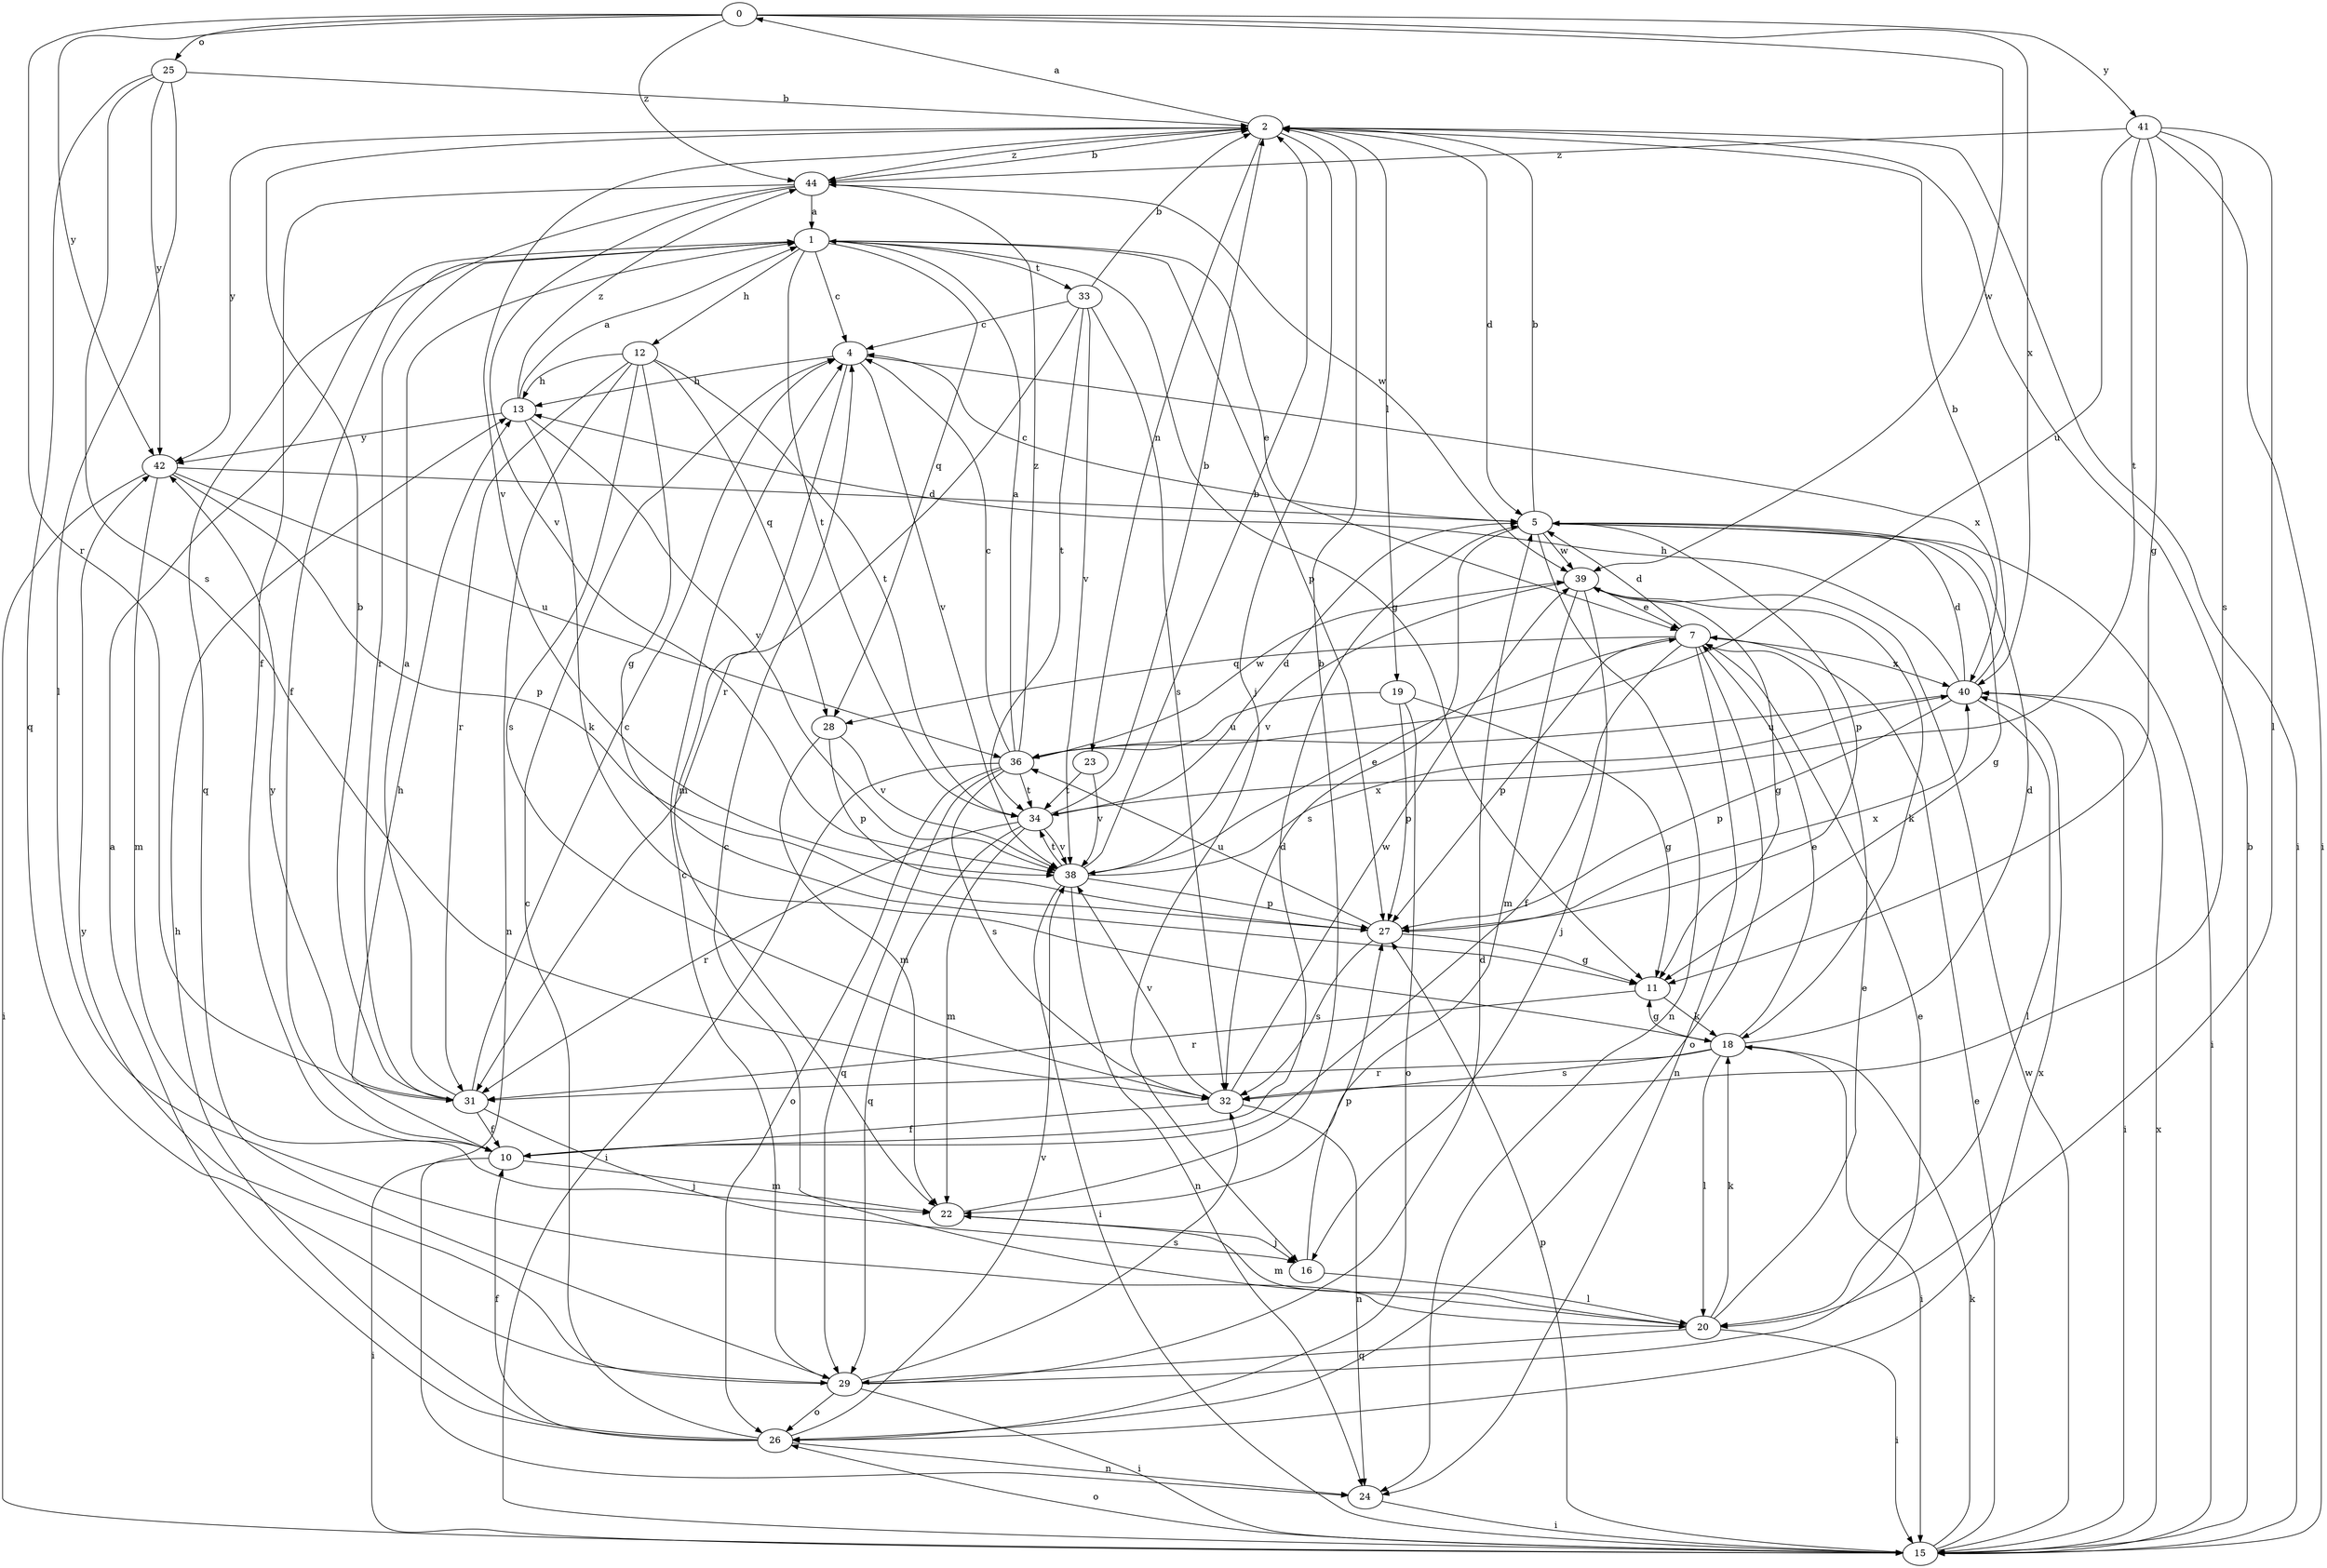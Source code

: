 strict digraph  {
0;
1;
2;
4;
5;
7;
10;
11;
12;
13;
15;
16;
18;
19;
20;
22;
23;
24;
25;
26;
27;
28;
29;
31;
32;
33;
34;
36;
38;
39;
40;
41;
42;
44;
0 -> 25  [label=o];
0 -> 31  [label=r];
0 -> 39  [label=w];
0 -> 40  [label=x];
0 -> 41  [label=y];
0 -> 42  [label=y];
0 -> 44  [label=z];
1 -> 4  [label=c];
1 -> 7  [label=e];
1 -> 10  [label=f];
1 -> 11  [label=g];
1 -> 12  [label=h];
1 -> 27  [label=p];
1 -> 28  [label=q];
1 -> 31  [label=r];
1 -> 33  [label=t];
1 -> 34  [label=t];
2 -> 0  [label=a];
2 -> 5  [label=d];
2 -> 15  [label=i];
2 -> 16  [label=j];
2 -> 19  [label=l];
2 -> 23  [label=n];
2 -> 38  [label=v];
2 -> 42  [label=y];
2 -> 44  [label=z];
4 -> 13  [label=h];
4 -> 22  [label=m];
4 -> 38  [label=v];
4 -> 40  [label=x];
5 -> 2  [label=b];
5 -> 4  [label=c];
5 -> 11  [label=g];
5 -> 15  [label=i];
5 -> 24  [label=n];
5 -> 27  [label=p];
5 -> 32  [label=s];
5 -> 39  [label=w];
7 -> 5  [label=d];
7 -> 10  [label=f];
7 -> 24  [label=n];
7 -> 26  [label=o];
7 -> 27  [label=p];
7 -> 28  [label=q];
7 -> 40  [label=x];
10 -> 5  [label=d];
10 -> 13  [label=h];
10 -> 15  [label=i];
10 -> 22  [label=m];
11 -> 18  [label=k];
11 -> 31  [label=r];
12 -> 11  [label=g];
12 -> 13  [label=h];
12 -> 24  [label=n];
12 -> 28  [label=q];
12 -> 31  [label=r];
12 -> 32  [label=s];
12 -> 34  [label=t];
13 -> 1  [label=a];
13 -> 18  [label=k];
13 -> 38  [label=v];
13 -> 42  [label=y];
13 -> 44  [label=z];
15 -> 2  [label=b];
15 -> 7  [label=e];
15 -> 18  [label=k];
15 -> 26  [label=o];
15 -> 27  [label=p];
15 -> 39  [label=w];
15 -> 40  [label=x];
16 -> 20  [label=l];
16 -> 27  [label=p];
18 -> 5  [label=d];
18 -> 7  [label=e];
18 -> 11  [label=g];
18 -> 15  [label=i];
18 -> 20  [label=l];
18 -> 31  [label=r];
18 -> 32  [label=s];
19 -> 11  [label=g];
19 -> 26  [label=o];
19 -> 27  [label=p];
19 -> 36  [label=u];
20 -> 4  [label=c];
20 -> 7  [label=e];
20 -> 15  [label=i];
20 -> 18  [label=k];
20 -> 22  [label=m];
20 -> 29  [label=q];
22 -> 2  [label=b];
22 -> 16  [label=j];
23 -> 34  [label=t];
23 -> 38  [label=v];
24 -> 15  [label=i];
25 -> 2  [label=b];
25 -> 20  [label=l];
25 -> 29  [label=q];
25 -> 32  [label=s];
25 -> 42  [label=y];
26 -> 1  [label=a];
26 -> 4  [label=c];
26 -> 10  [label=f];
26 -> 13  [label=h];
26 -> 24  [label=n];
26 -> 38  [label=v];
26 -> 40  [label=x];
27 -> 11  [label=g];
27 -> 32  [label=s];
27 -> 36  [label=u];
27 -> 40  [label=x];
28 -> 22  [label=m];
28 -> 27  [label=p];
28 -> 38  [label=v];
29 -> 4  [label=c];
29 -> 5  [label=d];
29 -> 7  [label=e];
29 -> 15  [label=i];
29 -> 26  [label=o];
29 -> 32  [label=s];
29 -> 42  [label=y];
31 -> 1  [label=a];
31 -> 2  [label=b];
31 -> 4  [label=c];
31 -> 10  [label=f];
31 -> 16  [label=j];
31 -> 42  [label=y];
32 -> 10  [label=f];
32 -> 24  [label=n];
32 -> 38  [label=v];
32 -> 39  [label=w];
33 -> 2  [label=b];
33 -> 4  [label=c];
33 -> 31  [label=r];
33 -> 32  [label=s];
33 -> 34  [label=t];
33 -> 38  [label=v];
34 -> 2  [label=b];
34 -> 5  [label=d];
34 -> 22  [label=m];
34 -> 29  [label=q];
34 -> 31  [label=r];
34 -> 38  [label=v];
36 -> 1  [label=a];
36 -> 4  [label=c];
36 -> 15  [label=i];
36 -> 26  [label=o];
36 -> 29  [label=q];
36 -> 32  [label=s];
36 -> 34  [label=t];
36 -> 39  [label=w];
36 -> 44  [label=z];
38 -> 2  [label=b];
38 -> 7  [label=e];
38 -> 15  [label=i];
38 -> 24  [label=n];
38 -> 27  [label=p];
38 -> 34  [label=t];
38 -> 40  [label=x];
39 -> 7  [label=e];
39 -> 11  [label=g];
39 -> 16  [label=j];
39 -> 18  [label=k];
39 -> 22  [label=m];
39 -> 38  [label=v];
40 -> 2  [label=b];
40 -> 5  [label=d];
40 -> 13  [label=h];
40 -> 15  [label=i];
40 -> 20  [label=l];
40 -> 27  [label=p];
40 -> 36  [label=u];
41 -> 11  [label=g];
41 -> 15  [label=i];
41 -> 20  [label=l];
41 -> 32  [label=s];
41 -> 34  [label=t];
41 -> 36  [label=u];
41 -> 44  [label=z];
42 -> 5  [label=d];
42 -> 15  [label=i];
42 -> 22  [label=m];
42 -> 27  [label=p];
42 -> 36  [label=u];
44 -> 1  [label=a];
44 -> 2  [label=b];
44 -> 10  [label=f];
44 -> 29  [label=q];
44 -> 38  [label=v];
44 -> 39  [label=w];
}
